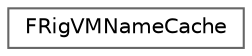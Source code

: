 digraph "Graphical Class Hierarchy"
{
 // INTERACTIVE_SVG=YES
 // LATEX_PDF_SIZE
  bgcolor="transparent";
  edge [fontname=Helvetica,fontsize=10,labelfontname=Helvetica,labelfontsize=10];
  node [fontname=Helvetica,fontsize=10,shape=box,height=0.2,width=0.4];
  rankdir="LR";
  Node0 [id="Node000000",label="FRigVMNameCache",height=0.2,width=0.4,color="grey40", fillcolor="white", style="filled",URL="$d6/d79/classFRigVMNameCache.html",tooltip=" "];
}

